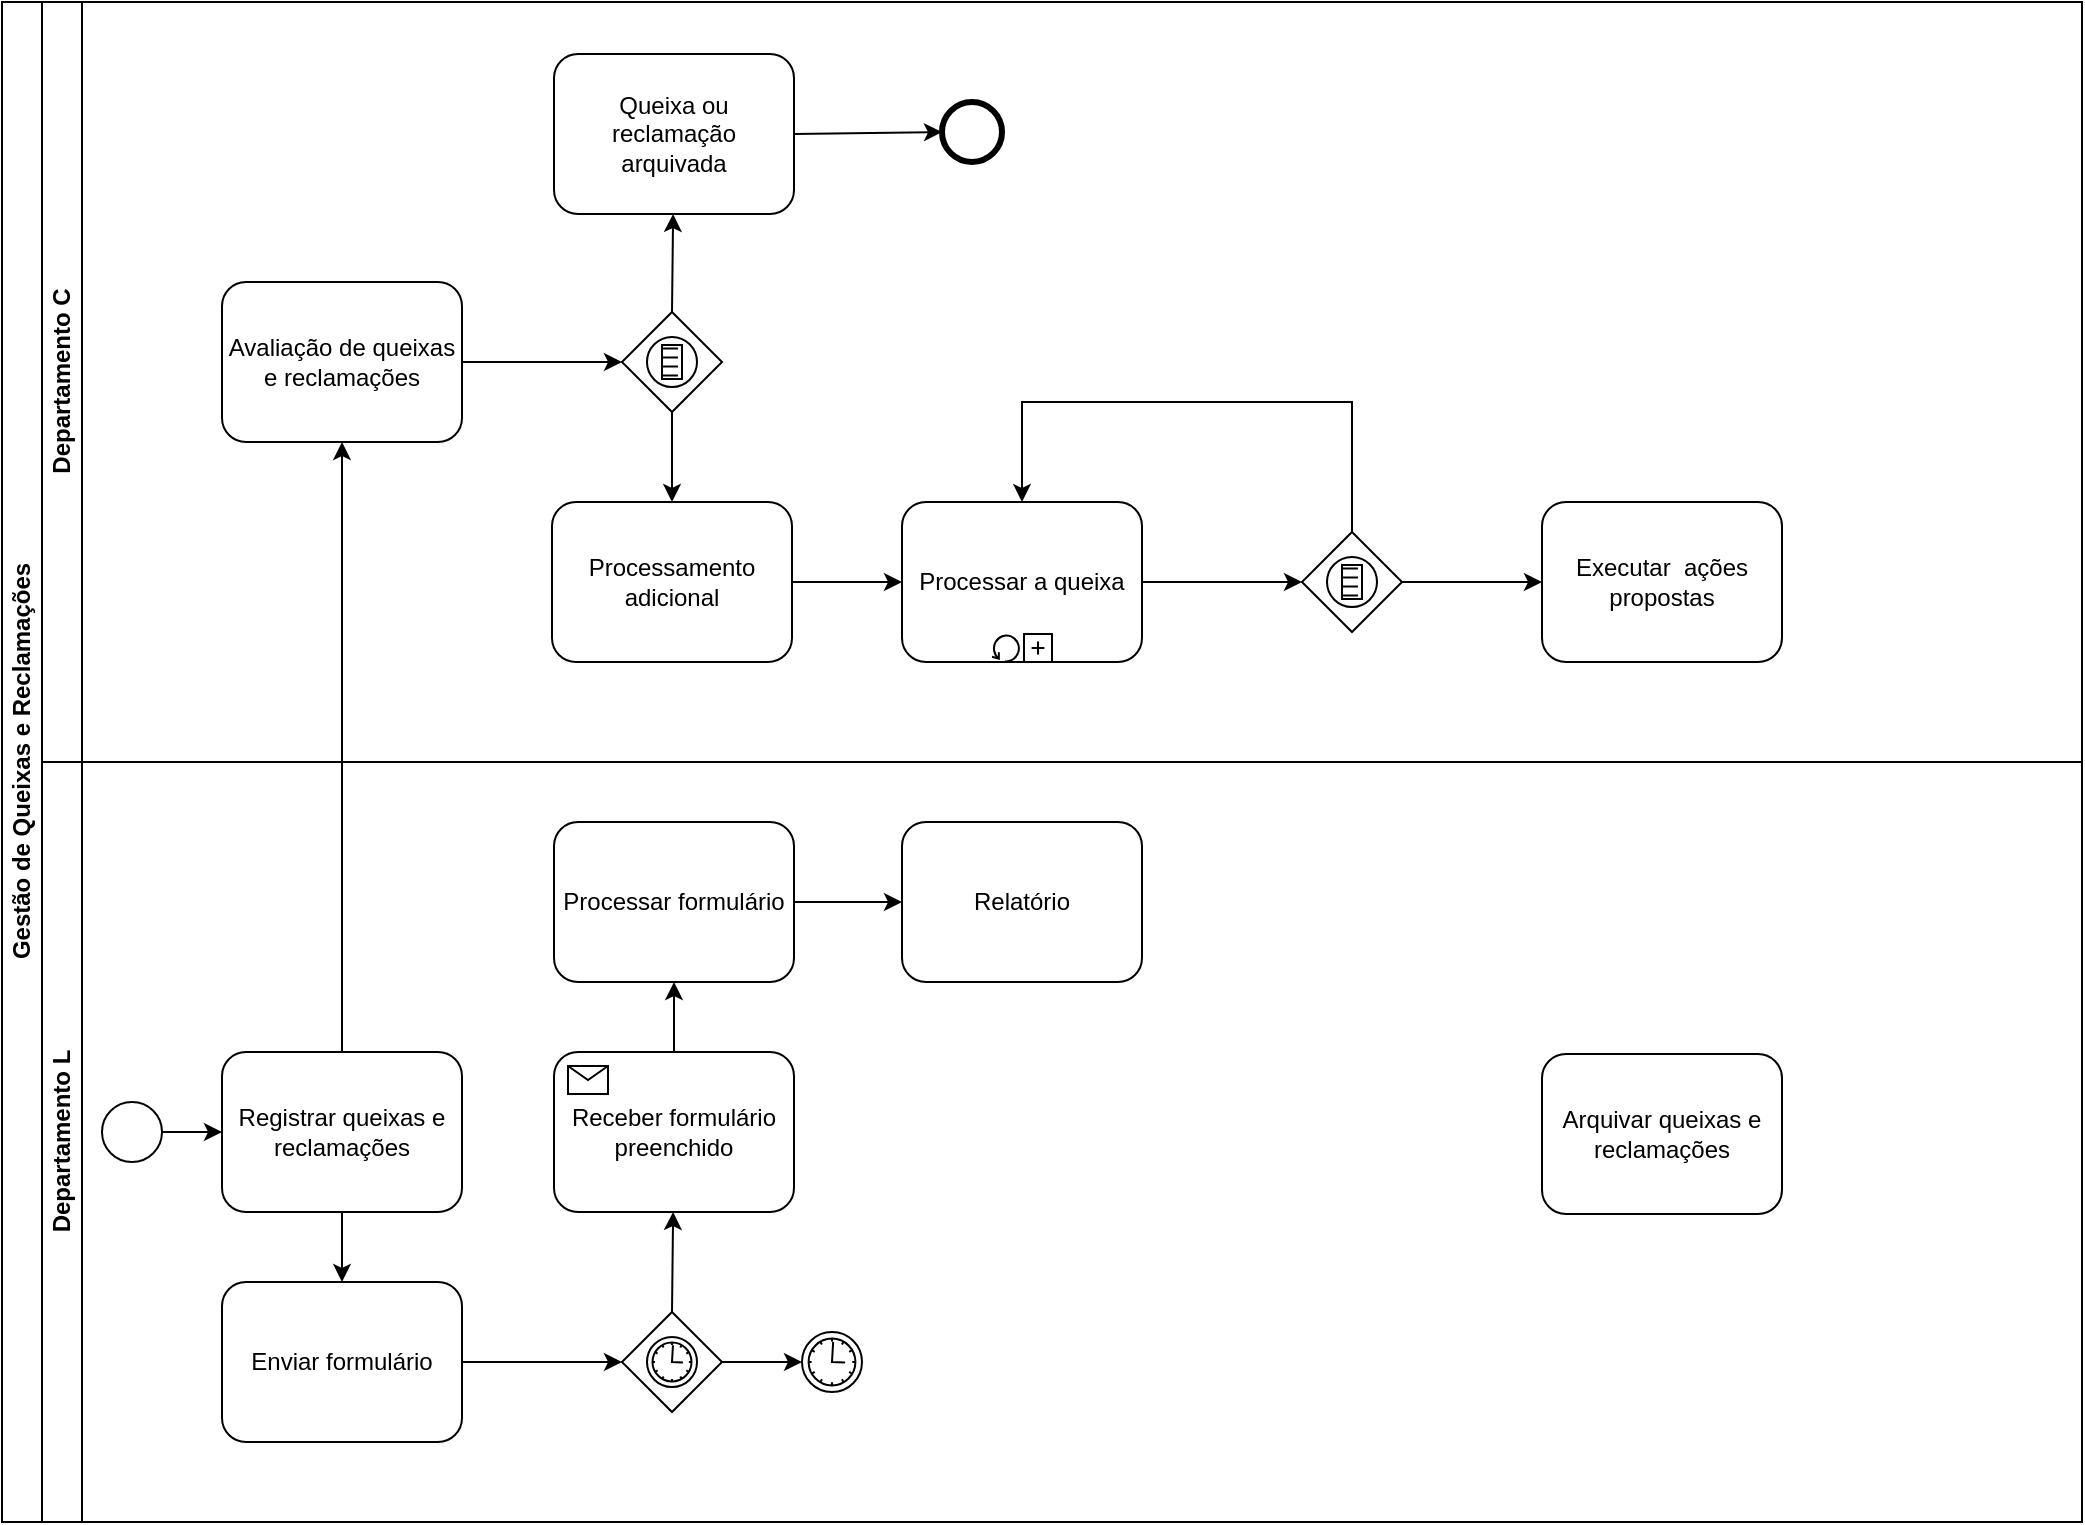 <mxfile version="13.10.9" type="github">
  <diagram name="Page-1" id="2a216829-ef6e-dabb-86c1-c78162f3ba2b">
    <mxGraphModel dx="565" dy="391" grid="1" gridSize="10" guides="1" tooltips="1" connect="1" arrows="1" fold="1" page="1" pageScale="1" pageWidth="1100" pageHeight="850" background="#ffffff" math="0" shadow="0">
      <root>
        <mxCell id="0" />
        <mxCell id="1" parent="0" />
        <mxCell id="AWHUf_0FlsuX0KZdPKvo-2" value="Gestão de Queixas e Reclamações" style="swimlane;html=1;childLayout=stackLayout;resizeParent=1;resizeParentMax=0;horizontal=0;startSize=20;horizontalStack=0;" vertex="1" parent="1">
          <mxGeometry x="40" y="30" width="1040" height="760" as="geometry" />
        </mxCell>
        <mxCell id="AWHUf_0FlsuX0KZdPKvo-6" value="Departamento C" style="swimlane;html=1;startSize=20;horizontal=0;" vertex="1" parent="AWHUf_0FlsuX0KZdPKvo-2">
          <mxGeometry x="20" width="1020" height="380" as="geometry" />
        </mxCell>
        <mxCell id="AWHUf_0FlsuX0KZdPKvo-9" style="edgeStyle=none;rounded=0;orthogonalLoop=1;jettySize=auto;html=1;exitX=1;exitY=0.5;exitDx=0;exitDy=0;entryX=0;entryY=0.5;entryDx=0;entryDy=0;" edge="1" parent="AWHUf_0FlsuX0KZdPKvo-6" source="AWHUf_0FlsuX0KZdPKvo-7" target="AWHUf_0FlsuX0KZdPKvo-8">
          <mxGeometry relative="1" as="geometry" />
        </mxCell>
        <mxCell id="AWHUf_0FlsuX0KZdPKvo-7" value="" style="shape=mxgraph.bpmn.shape;html=1;verticalLabelPosition=bottom;labelBackgroundColor=#ffffff;verticalAlign=top;align=center;perimeter=ellipsePerimeter;outlineConnect=0;outline=standard;symbol=general;" vertex="1" parent="AWHUf_0FlsuX0KZdPKvo-6">
          <mxGeometry x="30" y="550" width="30" height="30" as="geometry" />
        </mxCell>
        <mxCell id="AWHUf_0FlsuX0KZdPKvo-25" style="edgeStyle=none;rounded=0;orthogonalLoop=1;jettySize=auto;html=1;exitX=0.5;exitY=0;exitDx=0;exitDy=0;entryX=0.5;entryY=1;entryDx=0;entryDy=0;" edge="1" parent="AWHUf_0FlsuX0KZdPKvo-6" source="AWHUf_0FlsuX0KZdPKvo-8" target="AWHUf_0FlsuX0KZdPKvo-24">
          <mxGeometry relative="1" as="geometry" />
        </mxCell>
        <mxCell id="AWHUf_0FlsuX0KZdPKvo-8" value="Registrar queixas e reclamações" style="shape=ext;rounded=1;html=1;whiteSpace=wrap;" vertex="1" parent="AWHUf_0FlsuX0KZdPKvo-6">
          <mxGeometry x="90" y="525" width="120" height="80" as="geometry" />
        </mxCell>
        <mxCell id="AWHUf_0FlsuX0KZdPKvo-27" style="edgeStyle=none;rounded=0;orthogonalLoop=1;jettySize=auto;html=1;exitX=1;exitY=0.5;exitDx=0;exitDy=0;entryX=0;entryY=0.5;entryDx=0;entryDy=0;" edge="1" parent="AWHUf_0FlsuX0KZdPKvo-6" source="AWHUf_0FlsuX0KZdPKvo-24" target="AWHUf_0FlsuX0KZdPKvo-26">
          <mxGeometry relative="1" as="geometry" />
        </mxCell>
        <mxCell id="AWHUf_0FlsuX0KZdPKvo-24" value="Avaliação de queixas e reclamações" style="shape=ext;rounded=1;html=1;whiteSpace=wrap;" vertex="1" parent="AWHUf_0FlsuX0KZdPKvo-6">
          <mxGeometry x="90" y="140" width="120" height="80" as="geometry" />
        </mxCell>
        <mxCell id="AWHUf_0FlsuX0KZdPKvo-29" style="edgeStyle=none;rounded=0;orthogonalLoop=1;jettySize=auto;html=1;exitX=0.5;exitY=1;exitDx=0;exitDy=0;entryX=0.5;entryY=0;entryDx=0;entryDy=0;" edge="1" parent="AWHUf_0FlsuX0KZdPKvo-6" source="AWHUf_0FlsuX0KZdPKvo-26" target="AWHUf_0FlsuX0KZdPKvo-28">
          <mxGeometry relative="1" as="geometry" />
        </mxCell>
        <mxCell id="AWHUf_0FlsuX0KZdPKvo-31" style="edgeStyle=none;rounded=0;orthogonalLoop=1;jettySize=auto;html=1;exitX=0.5;exitY=0;exitDx=0;exitDy=0;" edge="1" parent="AWHUf_0FlsuX0KZdPKvo-6" source="AWHUf_0FlsuX0KZdPKvo-26" target="AWHUf_0FlsuX0KZdPKvo-30">
          <mxGeometry relative="1" as="geometry" />
        </mxCell>
        <mxCell id="AWHUf_0FlsuX0KZdPKvo-26" value="" style="shape=mxgraph.bpmn.shape;html=1;verticalLabelPosition=bottom;labelBackgroundColor=#ffffff;verticalAlign=top;align=center;perimeter=rhombusPerimeter;background=gateway;outlineConnect=0;outline=standard;symbol=conditional;" vertex="1" parent="AWHUf_0FlsuX0KZdPKvo-6">
          <mxGeometry x="290" y="155" width="50" height="50" as="geometry" />
        </mxCell>
        <mxCell id="AWHUf_0FlsuX0KZdPKvo-35" style="edgeStyle=none;rounded=0;orthogonalLoop=1;jettySize=auto;html=1;exitX=1;exitY=0.5;exitDx=0;exitDy=0;entryX=0;entryY=0.5;entryDx=0;entryDy=0;" edge="1" parent="AWHUf_0FlsuX0KZdPKvo-6" source="AWHUf_0FlsuX0KZdPKvo-28" target="AWHUf_0FlsuX0KZdPKvo-32">
          <mxGeometry relative="1" as="geometry" />
        </mxCell>
        <mxCell id="AWHUf_0FlsuX0KZdPKvo-28" value="Processamento adicional" style="shape=ext;rounded=1;html=1;whiteSpace=wrap;" vertex="1" parent="AWHUf_0FlsuX0KZdPKvo-6">
          <mxGeometry x="255" y="250" width="120" height="80" as="geometry" />
        </mxCell>
        <mxCell id="AWHUf_0FlsuX0KZdPKvo-37" style="edgeStyle=none;rounded=0;orthogonalLoop=1;jettySize=auto;html=1;exitX=1;exitY=0.5;exitDx=0;exitDy=0;entryX=0;entryY=0.5;entryDx=0;entryDy=0;" edge="1" parent="AWHUf_0FlsuX0KZdPKvo-6" source="AWHUf_0FlsuX0KZdPKvo-30" target="AWHUf_0FlsuX0KZdPKvo-36">
          <mxGeometry relative="1" as="geometry" />
        </mxCell>
        <mxCell id="AWHUf_0FlsuX0KZdPKvo-30" value="Queixa ou reclamação arquivada" style="shape=ext;rounded=1;html=1;whiteSpace=wrap;" vertex="1" parent="AWHUf_0FlsuX0KZdPKvo-6">
          <mxGeometry x="256" y="26" width="120" height="80" as="geometry" />
        </mxCell>
        <mxCell id="AWHUf_0FlsuX0KZdPKvo-39" style="edgeStyle=none;rounded=0;orthogonalLoop=1;jettySize=auto;html=1;exitX=1;exitY=0.5;exitDx=0;exitDy=0;" edge="1" parent="AWHUf_0FlsuX0KZdPKvo-6" source="AWHUf_0FlsuX0KZdPKvo-32" target="AWHUf_0FlsuX0KZdPKvo-38">
          <mxGeometry relative="1" as="geometry" />
        </mxCell>
        <mxCell id="AWHUf_0FlsuX0KZdPKvo-32" value="Processar a queixa" style="html=1;whiteSpace=wrap;rounded=1;dropTarget=0;" vertex="1" parent="AWHUf_0FlsuX0KZdPKvo-6">
          <mxGeometry x="430" y="250" width="120" height="80" as="geometry" />
        </mxCell>
        <mxCell id="AWHUf_0FlsuX0KZdPKvo-33" value="" style="html=1;shape=mxgraph.bpmn.loop;outlineConnect=0;" vertex="1" parent="AWHUf_0FlsuX0KZdPKvo-32">
          <mxGeometry x="0.5" y="1" width="14" height="14" relative="1" as="geometry">
            <mxPoint x="-15" y="-14" as="offset" />
          </mxGeometry>
        </mxCell>
        <mxCell id="AWHUf_0FlsuX0KZdPKvo-34" value="" style="html=1;shape=plus;" vertex="1" parent="AWHUf_0FlsuX0KZdPKvo-32">
          <mxGeometry x="0.5" y="1" width="14" height="14" relative="1" as="geometry">
            <mxPoint x="1" y="-14" as="offset" />
          </mxGeometry>
        </mxCell>
        <mxCell id="AWHUf_0FlsuX0KZdPKvo-36" value="" style="shape=mxgraph.bpmn.shape;html=1;verticalLabelPosition=bottom;labelBackgroundColor=#ffffff;verticalAlign=top;align=center;perimeter=ellipsePerimeter;outlineConnect=0;outline=end;symbol=general;" vertex="1" parent="AWHUf_0FlsuX0KZdPKvo-6">
          <mxGeometry x="450" y="50" width="30" height="30" as="geometry" />
        </mxCell>
        <mxCell id="AWHUf_0FlsuX0KZdPKvo-40" style="edgeStyle=none;rounded=0;orthogonalLoop=1;jettySize=auto;html=1;exitX=0.5;exitY=0;exitDx=0;exitDy=0;entryX=0.5;entryY=0;entryDx=0;entryDy=0;" edge="1" parent="AWHUf_0FlsuX0KZdPKvo-6" source="AWHUf_0FlsuX0KZdPKvo-38" target="AWHUf_0FlsuX0KZdPKvo-32">
          <mxGeometry relative="1" as="geometry">
            <Array as="points">
              <mxPoint x="655" y="200" />
              <mxPoint x="490" y="200" />
            </Array>
          </mxGeometry>
        </mxCell>
        <mxCell id="AWHUf_0FlsuX0KZdPKvo-43" style="edgeStyle=none;rounded=0;orthogonalLoop=1;jettySize=auto;html=1;exitX=1;exitY=0.5;exitDx=0;exitDy=0;entryX=0;entryY=0.5;entryDx=0;entryDy=0;" edge="1" parent="AWHUf_0FlsuX0KZdPKvo-6" source="AWHUf_0FlsuX0KZdPKvo-38" target="AWHUf_0FlsuX0KZdPKvo-42">
          <mxGeometry relative="1" as="geometry" />
        </mxCell>
        <mxCell id="AWHUf_0FlsuX0KZdPKvo-38" value="" style="shape=mxgraph.bpmn.shape;html=1;verticalLabelPosition=bottom;labelBackgroundColor=#ffffff;verticalAlign=top;align=center;perimeter=rhombusPerimeter;background=gateway;outlineConnect=0;outline=standard;symbol=conditional;" vertex="1" parent="AWHUf_0FlsuX0KZdPKvo-6">
          <mxGeometry x="630" y="265" width="50" height="50" as="geometry" />
        </mxCell>
        <mxCell id="AWHUf_0FlsuX0KZdPKvo-42" value="Executar &amp;nbsp;ações propostas" style="shape=ext;rounded=1;html=1;whiteSpace=wrap;" vertex="1" parent="AWHUf_0FlsuX0KZdPKvo-6">
          <mxGeometry x="750" y="250" width="120" height="80" as="geometry" />
        </mxCell>
        <mxCell id="AWHUf_0FlsuX0KZdPKvo-5" value="Departamento L" style="swimlane;html=1;startSize=20;horizontal=0;" vertex="1" parent="AWHUf_0FlsuX0KZdPKvo-2">
          <mxGeometry x="20" y="380" width="1020" height="380" as="geometry" />
        </mxCell>
        <mxCell id="AWHUf_0FlsuX0KZdPKvo-13" style="edgeStyle=none;rounded=0;orthogonalLoop=1;jettySize=auto;html=1;exitX=1;exitY=0.5;exitDx=0;exitDy=0;entryX=0;entryY=0.5;entryDx=0;entryDy=0;" edge="1" parent="AWHUf_0FlsuX0KZdPKvo-5" source="AWHUf_0FlsuX0KZdPKvo-10" target="AWHUf_0FlsuX0KZdPKvo-12">
          <mxGeometry relative="1" as="geometry" />
        </mxCell>
        <mxCell id="AWHUf_0FlsuX0KZdPKvo-10" value="Enviar formulário" style="shape=ext;rounded=1;html=1;whiteSpace=wrap;" vertex="1" parent="AWHUf_0FlsuX0KZdPKvo-5">
          <mxGeometry x="90" y="260" width="120" height="80" as="geometry" />
        </mxCell>
        <mxCell id="AWHUf_0FlsuX0KZdPKvo-17" style="edgeStyle=none;rounded=0;orthogonalLoop=1;jettySize=auto;html=1;exitX=0.5;exitY=0;exitDx=0;exitDy=0;" edge="1" parent="AWHUf_0FlsuX0KZdPKvo-5">
          <mxGeometry relative="1" as="geometry">
            <mxPoint x="315" y="275" as="sourcePoint" />
            <mxPoint x="315.556" y="225" as="targetPoint" />
          </mxGeometry>
        </mxCell>
        <mxCell id="AWHUf_0FlsuX0KZdPKvo-23" style="edgeStyle=none;rounded=0;orthogonalLoop=1;jettySize=auto;html=1;exitX=1;exitY=0.5;exitDx=0;exitDy=0;" edge="1" parent="AWHUf_0FlsuX0KZdPKvo-5" source="AWHUf_0FlsuX0KZdPKvo-12" target="AWHUf_0FlsuX0KZdPKvo-22">
          <mxGeometry relative="1" as="geometry" />
        </mxCell>
        <mxCell id="AWHUf_0FlsuX0KZdPKvo-12" value="" style="shape=mxgraph.bpmn.shape;html=1;verticalLabelPosition=bottom;labelBackgroundColor=#ffffff;verticalAlign=top;align=center;perimeter=rhombusPerimeter;background=gateway;outlineConnect=0;outline=standard;symbol=timer;" vertex="1" parent="AWHUf_0FlsuX0KZdPKvo-5">
          <mxGeometry x="290" y="275" width="50" height="50" as="geometry" />
        </mxCell>
        <mxCell id="AWHUf_0FlsuX0KZdPKvo-19" style="edgeStyle=none;rounded=0;orthogonalLoop=1;jettySize=auto;html=1;exitX=0.5;exitY=0;exitDx=0;exitDy=0;entryX=0.5;entryY=1;entryDx=0;entryDy=0;" edge="1" parent="AWHUf_0FlsuX0KZdPKvo-5" source="AWHUf_0FlsuX0KZdPKvo-15" target="AWHUf_0FlsuX0KZdPKvo-18">
          <mxGeometry relative="1" as="geometry" />
        </mxCell>
        <mxCell id="AWHUf_0FlsuX0KZdPKvo-15" value="Receber formulário&lt;br&gt;preenchido" style="html=1;whiteSpace=wrap;rounded=1;dropTarget=0;" vertex="1" parent="AWHUf_0FlsuX0KZdPKvo-5">
          <mxGeometry x="256" y="145" width="120" height="80" as="geometry" />
        </mxCell>
        <mxCell id="AWHUf_0FlsuX0KZdPKvo-16" value="" style="html=1;shape=message;outlineConnect=0;" vertex="1" parent="AWHUf_0FlsuX0KZdPKvo-15">
          <mxGeometry width="20" height="14" relative="1" as="geometry">
            <mxPoint x="7" y="7" as="offset" />
          </mxGeometry>
        </mxCell>
        <mxCell id="AWHUf_0FlsuX0KZdPKvo-21" style="edgeStyle=none;rounded=0;orthogonalLoop=1;jettySize=auto;html=1;exitX=1;exitY=0.5;exitDx=0;exitDy=0;entryX=0;entryY=0.5;entryDx=0;entryDy=0;" edge="1" parent="AWHUf_0FlsuX0KZdPKvo-5" source="AWHUf_0FlsuX0KZdPKvo-18" target="AWHUf_0FlsuX0KZdPKvo-20">
          <mxGeometry relative="1" as="geometry" />
        </mxCell>
        <mxCell id="AWHUf_0FlsuX0KZdPKvo-18" value="Processar formulário" style="shape=ext;rounded=1;html=1;whiteSpace=wrap;" vertex="1" parent="AWHUf_0FlsuX0KZdPKvo-5">
          <mxGeometry x="256" y="30" width="120" height="80" as="geometry" />
        </mxCell>
        <mxCell id="AWHUf_0FlsuX0KZdPKvo-20" value="Relatório" style="shape=ext;rounded=1;html=1;whiteSpace=wrap;" vertex="1" parent="AWHUf_0FlsuX0KZdPKvo-5">
          <mxGeometry x="430" y="30" width="120" height="80" as="geometry" />
        </mxCell>
        <mxCell id="AWHUf_0FlsuX0KZdPKvo-22" value="" style="shape=mxgraph.bpmn.shape;html=1;verticalLabelPosition=bottom;labelBackgroundColor=#ffffff;verticalAlign=top;align=center;perimeter=ellipsePerimeter;outlineConnect=0;outline=eventInt;symbol=timer;" vertex="1" parent="AWHUf_0FlsuX0KZdPKvo-5">
          <mxGeometry x="380" y="285" width="30" height="30" as="geometry" />
        </mxCell>
        <mxCell id="AWHUf_0FlsuX0KZdPKvo-41" value="Arquivar queixas e reclamações" style="shape=ext;rounded=1;html=1;whiteSpace=wrap;" vertex="1" parent="AWHUf_0FlsuX0KZdPKvo-5">
          <mxGeometry x="750" y="146" width="120" height="80" as="geometry" />
        </mxCell>
        <mxCell id="AWHUf_0FlsuX0KZdPKvo-11" style="edgeStyle=none;rounded=0;orthogonalLoop=1;jettySize=auto;html=1;exitX=0.5;exitY=1;exitDx=0;exitDy=0;entryX=0.5;entryY=0;entryDx=0;entryDy=0;" edge="1" parent="AWHUf_0FlsuX0KZdPKvo-2" source="AWHUf_0FlsuX0KZdPKvo-8" target="AWHUf_0FlsuX0KZdPKvo-10">
          <mxGeometry relative="1" as="geometry" />
        </mxCell>
      </root>
    </mxGraphModel>
  </diagram>
</mxfile>
